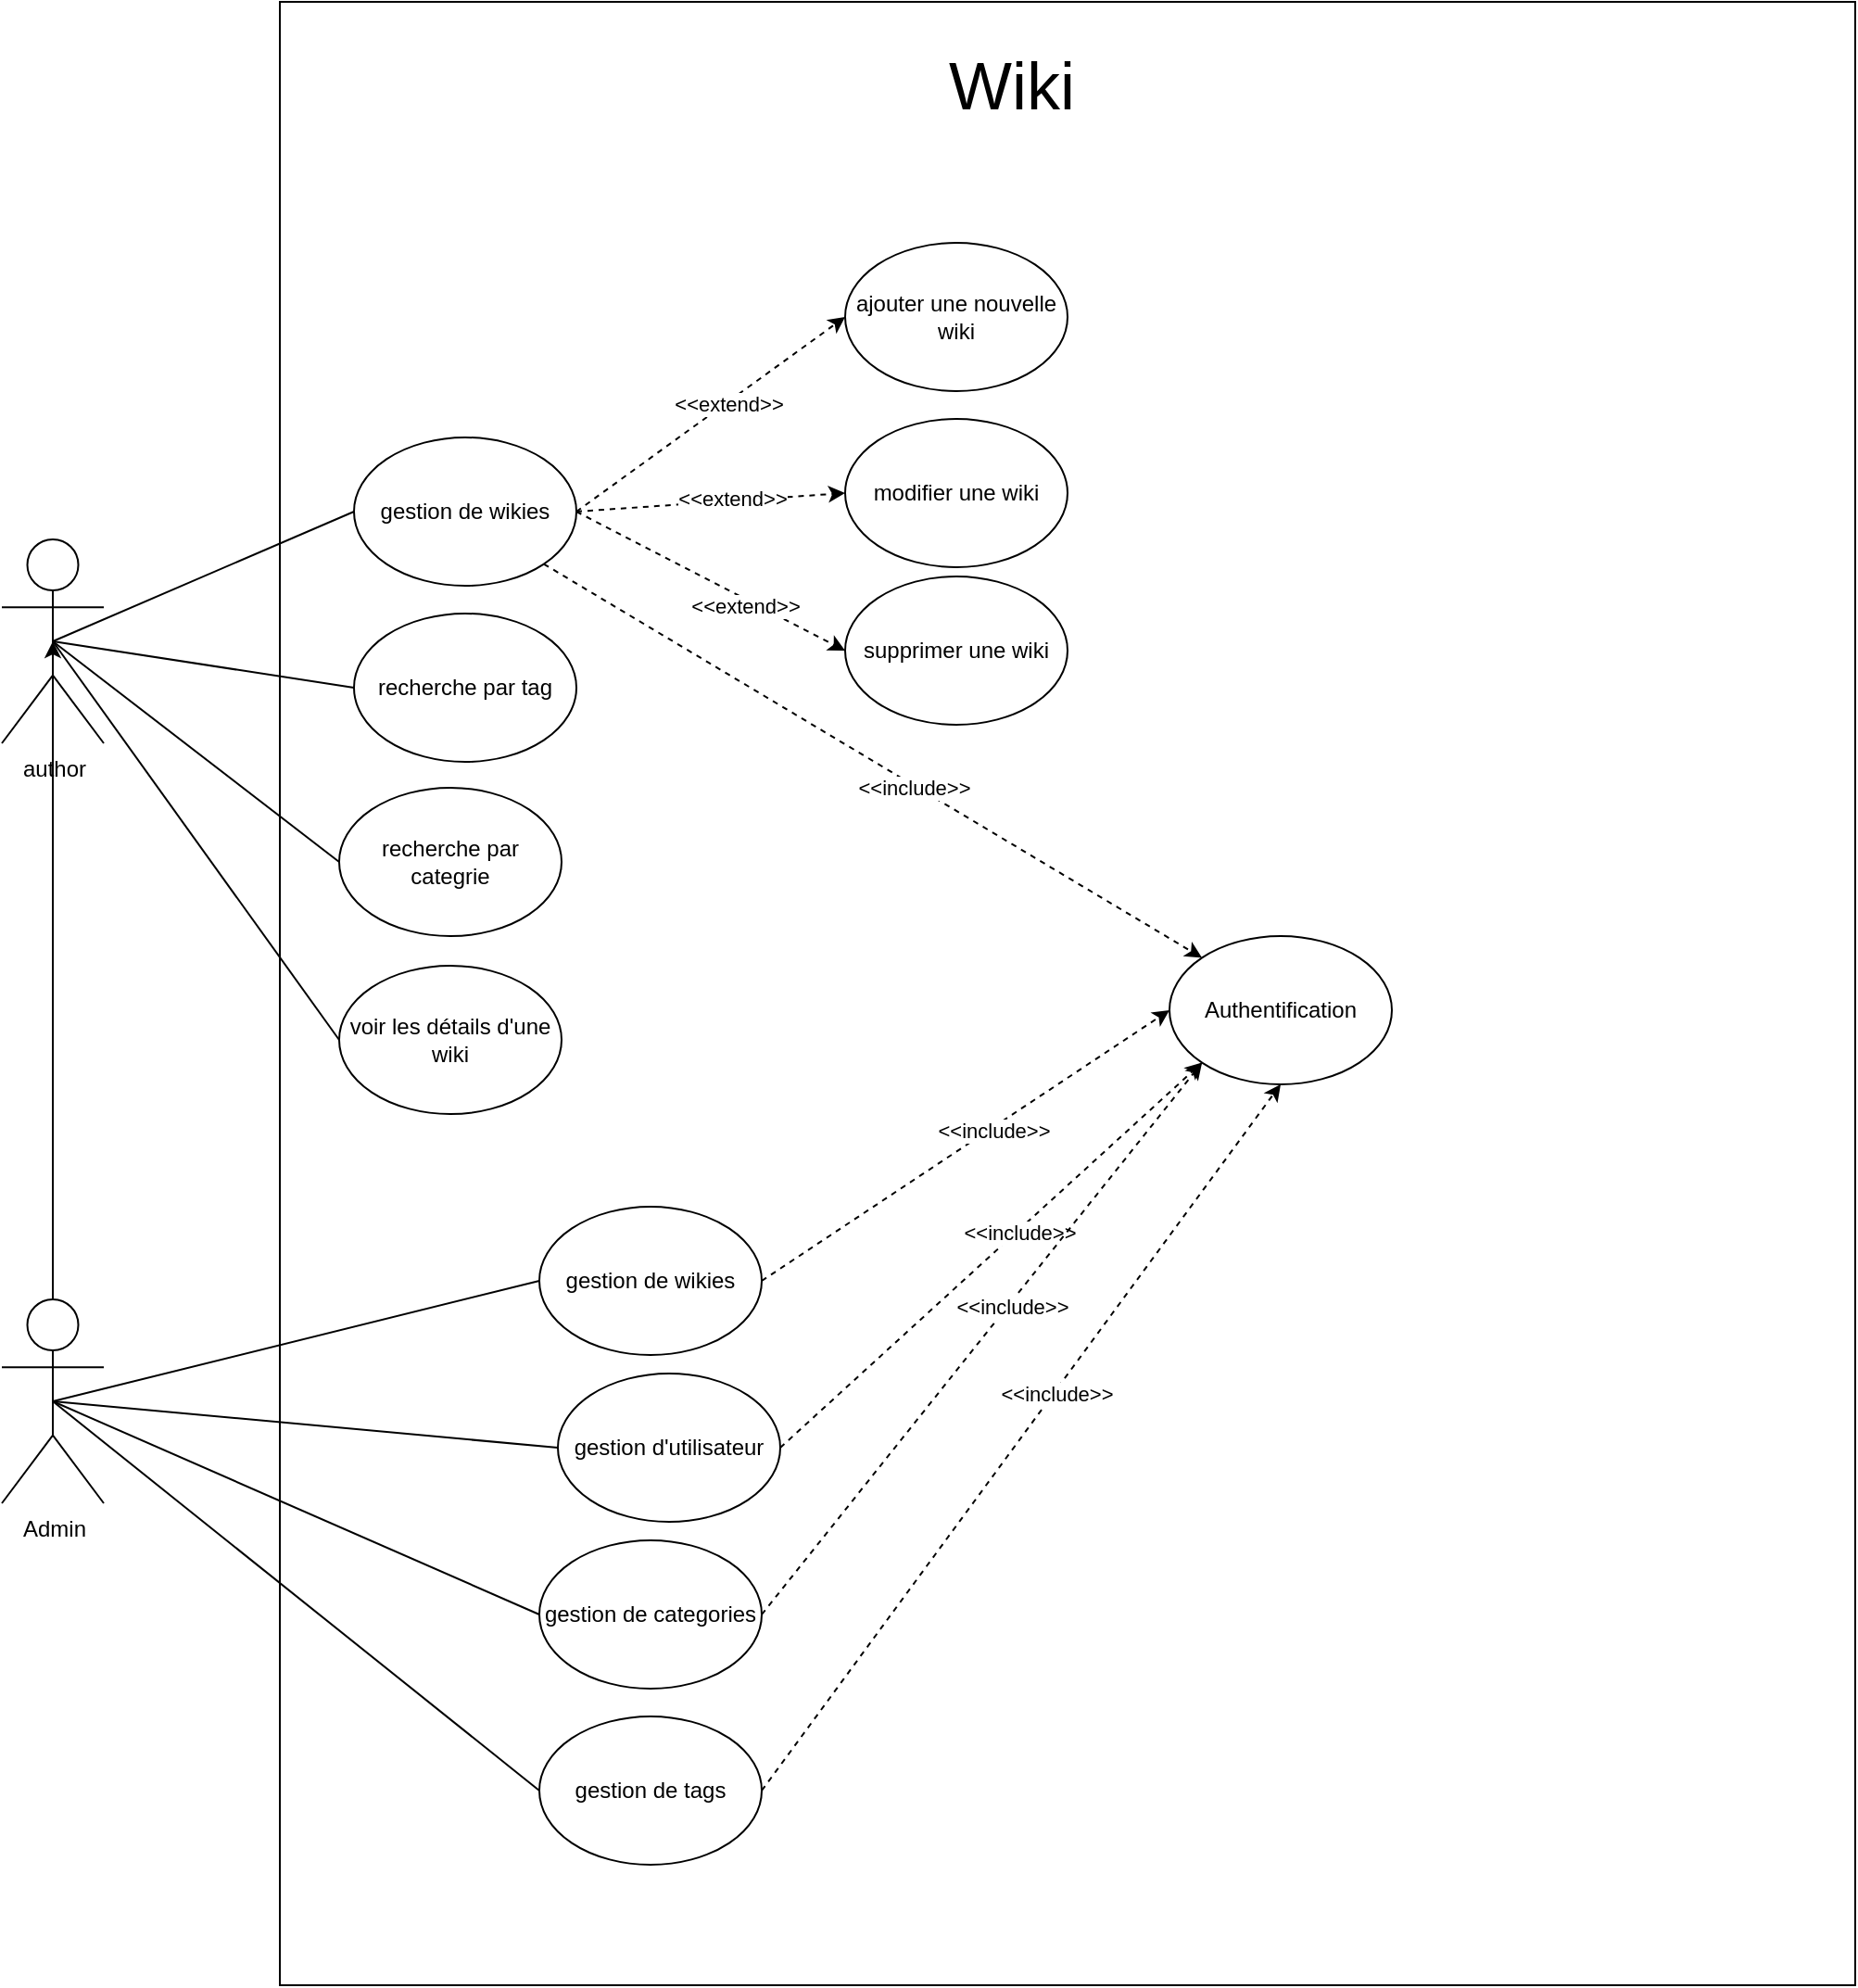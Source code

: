 <mxfile version="22.1.17" type="device">
  <diagram name="Page-1" id="q9svZZOjVVwIT-ZRIss9">
    <mxGraphModel dx="1985" dy="1980" grid="1" gridSize="10" guides="1" tooltips="1" connect="1" arrows="1" fold="1" page="1" pageScale="1" pageWidth="1169" pageHeight="827" math="0" shadow="0">
      <root>
        <mxCell id="0" />
        <mxCell id="1" parent="0" />
        <mxCell id="zviwWuJC1m9LHng3V5oT-1" value="" style="rounded=0;whiteSpace=wrap;html=1;" vertex="1" parent="1">
          <mxGeometry x="280" y="-50" width="850" height="1070" as="geometry" />
        </mxCell>
        <mxCell id="zviwWuJC1m9LHng3V5oT-2" value="author" style="shape=umlActor;verticalLabelPosition=bottom;verticalAlign=top;html=1;outlineConnect=0;" vertex="1" parent="1">
          <mxGeometry x="130" y="240" width="55" height="110" as="geometry" />
        </mxCell>
        <mxCell id="zviwWuJC1m9LHng3V5oT-3" value="gestion de wikies" style="ellipse;whiteSpace=wrap;html=1;" vertex="1" parent="1">
          <mxGeometry x="320" y="185" width="120" height="80" as="geometry" />
        </mxCell>
        <mxCell id="zviwWuJC1m9LHng3V5oT-4" value="" style="endArrow=none;html=1;rounded=0;exitX=0.5;exitY=0.5;exitDx=0;exitDy=0;exitPerimeter=0;entryX=0;entryY=0.5;entryDx=0;entryDy=0;" edge="1" parent="1" source="zviwWuJC1m9LHng3V5oT-2" target="zviwWuJC1m9LHng3V5oT-3">
          <mxGeometry width="50" height="50" relative="1" as="geometry">
            <mxPoint x="185" y="300" as="sourcePoint" />
            <mxPoint x="720" y="290" as="targetPoint" />
          </mxGeometry>
        </mxCell>
        <mxCell id="zviwWuJC1m9LHng3V5oT-5" value="recherche par tag" style="ellipse;whiteSpace=wrap;html=1;" vertex="1" parent="1">
          <mxGeometry x="320" y="280" width="120" height="80" as="geometry" />
        </mxCell>
        <mxCell id="zviwWuJC1m9LHng3V5oT-6" value="" style="endArrow=none;html=1;rounded=0;exitX=0.5;exitY=0.5;exitDx=0;exitDy=0;exitPerimeter=0;entryX=0;entryY=0.5;entryDx=0;entryDy=0;" edge="1" parent="1" target="zviwWuJC1m9LHng3V5oT-5" source="zviwWuJC1m9LHng3V5oT-2">
          <mxGeometry width="50" height="50" relative="1" as="geometry">
            <mxPoint x="168" y="305" as="sourcePoint" />
            <mxPoint x="730" y="300" as="targetPoint" />
          </mxGeometry>
        </mxCell>
        <mxCell id="zviwWuJC1m9LHng3V5oT-7" value="recherche par categrie" style="ellipse;whiteSpace=wrap;html=1;" vertex="1" parent="1">
          <mxGeometry x="312" y="374" width="120" height="80" as="geometry" />
        </mxCell>
        <mxCell id="zviwWuJC1m9LHng3V5oT-8" value="" style="endArrow=none;html=1;rounded=0;exitX=0.5;exitY=0.5;exitDx=0;exitDy=0;exitPerimeter=0;entryX=0;entryY=0.5;entryDx=0;entryDy=0;" edge="1" parent="1" target="zviwWuJC1m9LHng3V5oT-7" source="zviwWuJC1m9LHng3V5oT-2">
          <mxGeometry width="50" height="50" relative="1" as="geometry">
            <mxPoint x="150" y="389" as="sourcePoint" />
            <mxPoint x="722" y="394" as="targetPoint" />
          </mxGeometry>
        </mxCell>
        <mxCell id="zviwWuJC1m9LHng3V5oT-9" value="voir les détails d&#39;une wiki " style="ellipse;whiteSpace=wrap;html=1;" vertex="1" parent="1">
          <mxGeometry x="312" y="470" width="120" height="80" as="geometry" />
        </mxCell>
        <mxCell id="zviwWuJC1m9LHng3V5oT-10" value="" style="endArrow=none;html=1;rounded=0;exitX=0.5;exitY=0.5;exitDx=0;exitDy=0;exitPerimeter=0;entryX=0;entryY=0.5;entryDx=0;entryDy=0;" edge="1" parent="1" source="zviwWuJC1m9LHng3V5oT-2" target="zviwWuJC1m9LHng3V5oT-9">
          <mxGeometry width="50" height="50" relative="1" as="geometry">
            <mxPoint x="168" y="305" as="sourcePoint" />
            <mxPoint x="322" y="424" as="targetPoint" />
          </mxGeometry>
        </mxCell>
        <mxCell id="zviwWuJC1m9LHng3V5oT-11" value="ajouter une nouvelle wiki " style="ellipse;whiteSpace=wrap;html=1;" vertex="1" parent="1">
          <mxGeometry x="585" y="80" width="120" height="80" as="geometry" />
        </mxCell>
        <mxCell id="zviwWuJC1m9LHng3V5oT-12" value="modifier une wiki" style="ellipse;whiteSpace=wrap;html=1;" vertex="1" parent="1">
          <mxGeometry x="585" y="175" width="120" height="80" as="geometry" />
        </mxCell>
        <mxCell id="zviwWuJC1m9LHng3V5oT-13" value="supprimer une wiki" style="ellipse;whiteSpace=wrap;html=1;" vertex="1" parent="1">
          <mxGeometry x="585" y="260" width="120" height="80" as="geometry" />
        </mxCell>
        <mxCell id="zviwWuJC1m9LHng3V5oT-14" value="" style="endArrow=classic;html=1;rounded=0;exitX=1;exitY=0.5;exitDx=0;exitDy=0;entryX=0;entryY=0.5;entryDx=0;entryDy=0;dashed=1;" edge="1" parent="1" source="zviwWuJC1m9LHng3V5oT-3" target="zviwWuJC1m9LHng3V5oT-11">
          <mxGeometry width="50" height="50" relative="1" as="geometry">
            <mxPoint x="670" y="440" as="sourcePoint" />
            <mxPoint x="720" y="390" as="targetPoint" />
          </mxGeometry>
        </mxCell>
        <mxCell id="zviwWuJC1m9LHng3V5oT-18" value="&amp;lt;&amp;lt;extend&amp;gt;&amp;gt;" style="edgeLabel;html=1;align=center;verticalAlign=middle;resizable=0;points=[];" vertex="1" connectable="0" parent="zviwWuJC1m9LHng3V5oT-14">
          <mxGeometry x="0.125" y="-1" relative="1" as="geometry">
            <mxPoint as="offset" />
          </mxGeometry>
        </mxCell>
        <mxCell id="zviwWuJC1m9LHng3V5oT-15" value="" style="endArrow=classic;html=1;rounded=0;exitX=1;exitY=0.5;exitDx=0;exitDy=0;entryX=0;entryY=0.5;entryDx=0;entryDy=0;dashed=1;" edge="1" parent="1" source="zviwWuJC1m9LHng3V5oT-3" target="zviwWuJC1m9LHng3V5oT-12">
          <mxGeometry width="50" height="50" relative="1" as="geometry">
            <mxPoint x="450" y="235" as="sourcePoint" />
            <mxPoint x="595" y="130" as="targetPoint" />
          </mxGeometry>
        </mxCell>
        <mxCell id="zviwWuJC1m9LHng3V5oT-20" value="&amp;lt;&amp;lt;extend&amp;gt;&amp;gt;" style="edgeLabel;html=1;align=center;verticalAlign=middle;resizable=0;points=[];" vertex="1" connectable="0" parent="zviwWuJC1m9LHng3V5oT-15">
          <mxGeometry x="0.157" y="1" relative="1" as="geometry">
            <mxPoint as="offset" />
          </mxGeometry>
        </mxCell>
        <mxCell id="zviwWuJC1m9LHng3V5oT-16" value="" style="endArrow=classic;html=1;rounded=0;exitX=1;exitY=0.5;exitDx=0;exitDy=0;entryX=0;entryY=0.5;entryDx=0;entryDy=0;dashed=1;" edge="1" parent="1" source="zviwWuJC1m9LHng3V5oT-3" target="zviwWuJC1m9LHng3V5oT-13">
          <mxGeometry width="50" height="50" relative="1" as="geometry">
            <mxPoint x="450" y="235" as="sourcePoint" />
            <mxPoint x="591" y="226" as="targetPoint" />
          </mxGeometry>
        </mxCell>
        <mxCell id="zviwWuJC1m9LHng3V5oT-21" value="&amp;lt;&amp;lt;extend&amp;gt;&amp;gt;" style="edgeLabel;html=1;align=center;verticalAlign=middle;resizable=0;points=[];" vertex="1" connectable="0" parent="zviwWuJC1m9LHng3V5oT-16">
          <mxGeometry x="0.276" y="-3" relative="1" as="geometry">
            <mxPoint as="offset" />
          </mxGeometry>
        </mxCell>
        <mxCell id="zviwWuJC1m9LHng3V5oT-22" value="Admin" style="shape=umlActor;verticalLabelPosition=bottom;verticalAlign=top;html=1;outlineConnect=0;" vertex="1" parent="1">
          <mxGeometry x="130" y="650" width="55" height="110" as="geometry" />
        </mxCell>
        <mxCell id="zviwWuJC1m9LHng3V5oT-25" value="Authentification" style="ellipse;whiteSpace=wrap;html=1;" vertex="1" parent="1">
          <mxGeometry x="760" y="454" width="120" height="80" as="geometry" />
        </mxCell>
        <mxCell id="zviwWuJC1m9LHng3V5oT-28" value="" style="endArrow=classic;html=1;rounded=0;exitX=1;exitY=1;exitDx=0;exitDy=0;entryX=0;entryY=0;entryDx=0;entryDy=0;dashed=1;" edge="1" parent="1" source="zviwWuJC1m9LHng3V5oT-3" target="zviwWuJC1m9LHng3V5oT-25">
          <mxGeometry width="50" height="50" relative="1" as="geometry">
            <mxPoint x="715" y="225" as="sourcePoint" />
            <mxPoint x="830" y="225" as="targetPoint" />
          </mxGeometry>
        </mxCell>
        <mxCell id="zviwWuJC1m9LHng3V5oT-29" value="&amp;lt;&amp;lt;include&amp;gt;&amp;gt;" style="edgeLabel;html=1;align=center;verticalAlign=middle;resizable=0;points=[];" vertex="1" connectable="0" parent="zviwWuJC1m9LHng3V5oT-28">
          <mxGeometry x="0.125" y="-1" relative="1" as="geometry">
            <mxPoint as="offset" />
          </mxGeometry>
        </mxCell>
        <mxCell id="zviwWuJC1m9LHng3V5oT-30" value="gestion de wikies" style="ellipse;whiteSpace=wrap;html=1;" vertex="1" parent="1">
          <mxGeometry x="420" y="600" width="120" height="80" as="geometry" />
        </mxCell>
        <mxCell id="zviwWuJC1m9LHng3V5oT-31" value="" style="endArrow=none;html=1;rounded=0;exitX=0.5;exitY=0.5;exitDx=0;exitDy=0;exitPerimeter=0;entryX=0;entryY=0.5;entryDx=0;entryDy=0;" edge="1" parent="1" target="zviwWuJC1m9LHng3V5oT-30" source="zviwWuJC1m9LHng3V5oT-22">
          <mxGeometry width="50" height="50" relative="1" as="geometry">
            <mxPoint x="260" y="720" as="sourcePoint" />
            <mxPoint x="822" y="715" as="targetPoint" />
          </mxGeometry>
        </mxCell>
        <mxCell id="zviwWuJC1m9LHng3V5oT-32" value="gestion d&#39;utilisateur" style="ellipse;whiteSpace=wrap;html=1;" vertex="1" parent="1">
          <mxGeometry x="430" y="690" width="120" height="80" as="geometry" />
        </mxCell>
        <mxCell id="zviwWuJC1m9LHng3V5oT-33" value="" style="endArrow=none;html=1;rounded=0;exitX=0.5;exitY=0.5;exitDx=0;exitDy=0;exitPerimeter=0;entryX=0;entryY=0.5;entryDx=0;entryDy=0;" edge="1" parent="1" target="zviwWuJC1m9LHng3V5oT-32" source="zviwWuJC1m9LHng3V5oT-22">
          <mxGeometry width="50" height="50" relative="1" as="geometry">
            <mxPoint x="180" y="827" as="sourcePoint" />
            <mxPoint x="844" y="837" as="targetPoint" />
          </mxGeometry>
        </mxCell>
        <mxCell id="zviwWuJC1m9LHng3V5oT-34" value="gestion de categories" style="ellipse;whiteSpace=wrap;html=1;" vertex="1" parent="1">
          <mxGeometry x="420" y="780" width="120" height="80" as="geometry" />
        </mxCell>
        <mxCell id="zviwWuJC1m9LHng3V5oT-35" value="" style="endArrow=none;html=1;rounded=0;exitX=0.5;exitY=0.5;exitDx=0;exitDy=0;exitPerimeter=0;entryX=0;entryY=0.5;entryDx=0;entryDy=0;" edge="1" parent="1" target="zviwWuJC1m9LHng3V5oT-34" source="zviwWuJC1m9LHng3V5oT-22">
          <mxGeometry width="50" height="50" relative="1" as="geometry">
            <mxPoint x="180" y="820" as="sourcePoint" />
            <mxPoint x="866" y="952" as="targetPoint" />
          </mxGeometry>
        </mxCell>
        <mxCell id="zviwWuJC1m9LHng3V5oT-36" value="gestion de tags" style="ellipse;whiteSpace=wrap;html=1;" vertex="1" parent="1">
          <mxGeometry x="420" y="875" width="120" height="80" as="geometry" />
        </mxCell>
        <mxCell id="zviwWuJC1m9LHng3V5oT-37" value="" style="endArrow=none;html=1;rounded=0;exitX=0.5;exitY=0.5;exitDx=0;exitDy=0;exitPerimeter=0;entryX=0;entryY=0.5;entryDx=0;entryDy=0;" edge="1" parent="1" target="zviwWuJC1m9LHng3V5oT-36" source="zviwWuJC1m9LHng3V5oT-22">
          <mxGeometry width="50" height="50" relative="1" as="geometry">
            <mxPoint x="158" y="800" as="sourcePoint" />
            <mxPoint x="866" y="1047" as="targetPoint" />
          </mxGeometry>
        </mxCell>
        <mxCell id="zviwWuJC1m9LHng3V5oT-38" value="" style="endArrow=classic;html=1;rounded=0;exitX=1;exitY=0.5;exitDx=0;exitDy=0;entryX=0;entryY=0.5;entryDx=0;entryDy=0;dashed=1;" edge="1" parent="1" source="zviwWuJC1m9LHng3V5oT-30" target="zviwWuJC1m9LHng3V5oT-25">
          <mxGeometry width="50" height="50" relative="1" as="geometry">
            <mxPoint x="432" y="263" as="sourcePoint" />
            <mxPoint x="678" y="492" as="targetPoint" />
          </mxGeometry>
        </mxCell>
        <mxCell id="zviwWuJC1m9LHng3V5oT-39" value="&amp;lt;&amp;lt;include&amp;gt;&amp;gt;" style="edgeLabel;html=1;align=center;verticalAlign=middle;resizable=0;points=[];" vertex="1" connectable="0" parent="zviwWuJC1m9LHng3V5oT-38">
          <mxGeometry x="0.125" y="-1" relative="1" as="geometry">
            <mxPoint as="offset" />
          </mxGeometry>
        </mxCell>
        <mxCell id="zviwWuJC1m9LHng3V5oT-40" value="" style="endArrow=classic;html=1;rounded=0;exitX=1;exitY=0.5;exitDx=0;exitDy=0;entryX=0;entryY=1;entryDx=0;entryDy=0;dashed=1;" edge="1" parent="1" source="zviwWuJC1m9LHng3V5oT-32" target="zviwWuJC1m9LHng3V5oT-25">
          <mxGeometry width="50" height="50" relative="1" as="geometry">
            <mxPoint x="442" y="360" as="sourcePoint" />
            <mxPoint x="688" y="589" as="targetPoint" />
          </mxGeometry>
        </mxCell>
        <mxCell id="zviwWuJC1m9LHng3V5oT-41" value="&amp;lt;&amp;lt;include&amp;gt;&amp;gt;" style="edgeLabel;html=1;align=center;verticalAlign=middle;resizable=0;points=[];" vertex="1" connectable="0" parent="zviwWuJC1m9LHng3V5oT-40">
          <mxGeometry x="0.125" y="-1" relative="1" as="geometry">
            <mxPoint as="offset" />
          </mxGeometry>
        </mxCell>
        <mxCell id="zviwWuJC1m9LHng3V5oT-42" value="" style="endArrow=classic;html=1;rounded=0;exitX=1;exitY=0.5;exitDx=0;exitDy=0;entryX=0;entryY=1;entryDx=0;entryDy=0;dashed=1;" edge="1" parent="1" source="zviwWuJC1m9LHng3V5oT-34" target="zviwWuJC1m9LHng3V5oT-25">
          <mxGeometry width="50" height="50" relative="1" as="geometry">
            <mxPoint x="470" y="414" as="sourcePoint" />
            <mxPoint x="716" y="643" as="targetPoint" />
          </mxGeometry>
        </mxCell>
        <mxCell id="zviwWuJC1m9LHng3V5oT-43" value="&amp;lt;&amp;lt;include&amp;gt;&amp;gt;" style="edgeLabel;html=1;align=center;verticalAlign=middle;resizable=0;points=[];" vertex="1" connectable="0" parent="zviwWuJC1m9LHng3V5oT-42">
          <mxGeometry x="0.125" y="-1" relative="1" as="geometry">
            <mxPoint as="offset" />
          </mxGeometry>
        </mxCell>
        <mxCell id="zviwWuJC1m9LHng3V5oT-44" value="" style="endArrow=classic;html=1;rounded=0;exitX=1;exitY=0.5;exitDx=0;exitDy=0;entryX=0.5;entryY=1;entryDx=0;entryDy=0;dashed=1;" edge="1" parent="1" source="zviwWuJC1m9LHng3V5oT-36" target="zviwWuJC1m9LHng3V5oT-25">
          <mxGeometry width="50" height="50" relative="1" as="geometry">
            <mxPoint x="590" y="600" as="sourcePoint" />
            <mxPoint x="836" y="829" as="targetPoint" />
          </mxGeometry>
        </mxCell>
        <mxCell id="zviwWuJC1m9LHng3V5oT-45" value="&amp;lt;&amp;lt;include&amp;gt;&amp;gt;" style="edgeLabel;html=1;align=center;verticalAlign=middle;resizable=0;points=[];" vertex="1" connectable="0" parent="zviwWuJC1m9LHng3V5oT-44">
          <mxGeometry x="0.125" y="-1" relative="1" as="geometry">
            <mxPoint as="offset" />
          </mxGeometry>
        </mxCell>
        <mxCell id="zviwWuJC1m9LHng3V5oT-46" value="&lt;font style=&quot;font-size: 36px;&quot;&gt;Wiki&lt;/font&gt;" style="text;html=1;strokeColor=none;fillColor=none;align=center;verticalAlign=middle;whiteSpace=wrap;rounded=0;" vertex="1" parent="1">
          <mxGeometry x="645" y="-20" width="60" height="30" as="geometry" />
        </mxCell>
        <mxCell id="zviwWuJC1m9LHng3V5oT-47" value="" style="endArrow=classic;html=1;rounded=0;exitX=0.5;exitY=0;exitDx=0;exitDy=0;exitPerimeter=0;entryX=0.5;entryY=0.5;entryDx=0;entryDy=0;entryPerimeter=0;" edge="1" parent="1" source="zviwWuJC1m9LHng3V5oT-22" target="zviwWuJC1m9LHng3V5oT-2">
          <mxGeometry width="50" height="50" relative="1" as="geometry">
            <mxPoint x="980" y="560" as="sourcePoint" />
            <mxPoint x="1030" y="510" as="targetPoint" />
          </mxGeometry>
        </mxCell>
      </root>
    </mxGraphModel>
  </diagram>
</mxfile>

